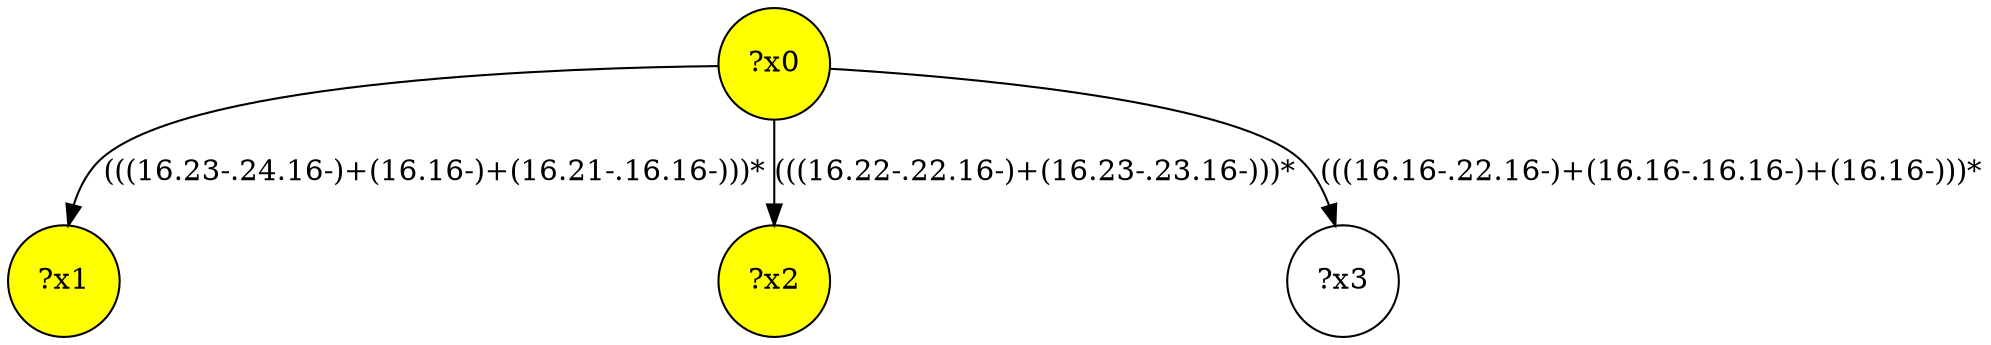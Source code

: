 digraph g {
	x1 [fillcolor="yellow", style="filled," shape=circle, label="?x1"];
	x2 [fillcolor="yellow", style="filled," shape=circle, label="?x2"];
	x0 [fillcolor="yellow", style="filled," shape=circle, label="?x0"];
	x0 -> x1 [label="(((16.23-.24.16-)+(16.16-)+(16.21-.16.16-)))*"];
	x0 -> x2 [label="(((16.22-.22.16-)+(16.23-.23.16-)))*"];
	x3 [shape=circle, label="?x3"];
	x0 -> x3 [label="(((16.16-.22.16-)+(16.16-.16.16-)+(16.16-)))*"];
}
